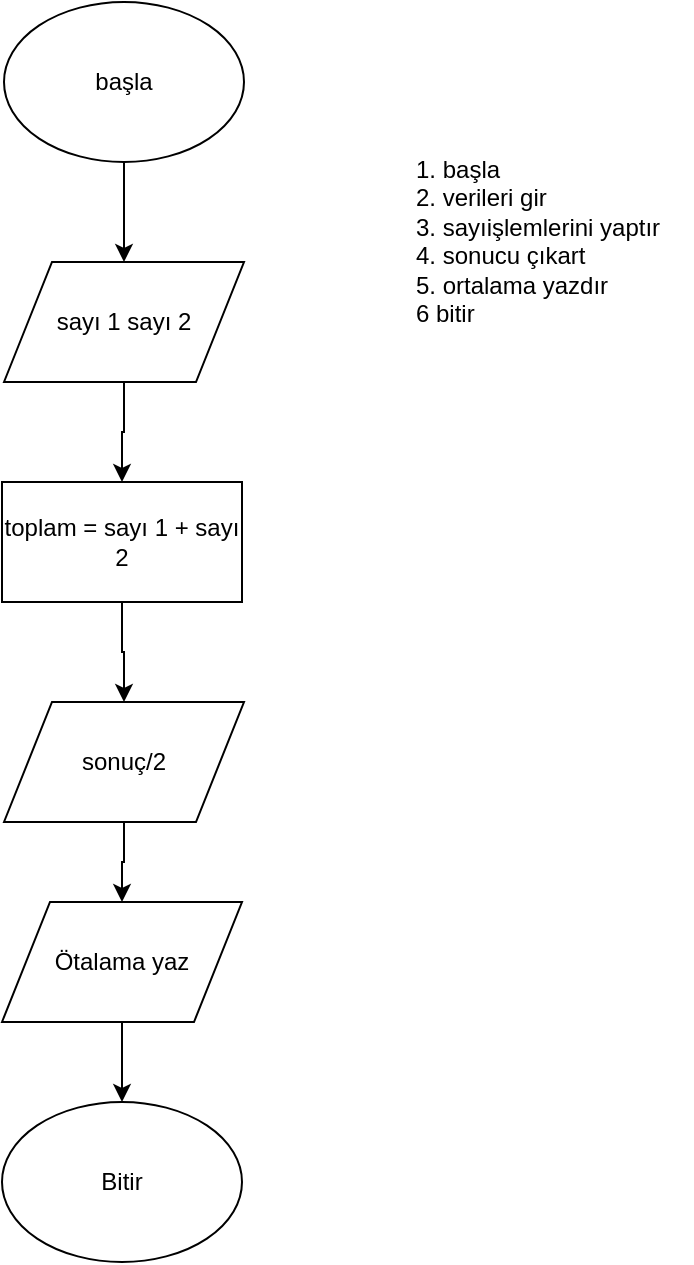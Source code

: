 <mxfile version="12.1.2" type="device" pages="1"><diagram id="5LuTVKR3yL6VaZ0pIO-n" name="Page-1"><mxGraphModel dx="768" dy="451" grid="1" gridSize="10" guides="1" tooltips="1" connect="1" arrows="1" fold="1" page="1" pageScale="1" pageWidth="827" pageHeight="1169" math="0" shadow="0"><root><mxCell id="0"/><mxCell id="1" parent="0"/><mxCell id="0prThdvzTQh1ycWykGmp-1" value="&lt;font style=&quot;vertical-align: inherit&quot;&gt;&lt;font style=&quot;vertical-align: inherit&quot;&gt;başla&lt;/font&gt;&lt;/font&gt;" style="ellipse;whiteSpace=wrap;html=1;" vertex="1" parent="1"><mxGeometry x="280" y="30" width="120" height="80" as="geometry"/></mxCell><mxCell id="0prThdvzTQh1ycWykGmp-8" value="" style="edgeStyle=orthogonalEdgeStyle;rounded=0;orthogonalLoop=1;jettySize=auto;html=1;" edge="1" parent="1" source="0prThdvzTQh1ycWykGmp-2" target="0prThdvzTQh1ycWykGmp-3"><mxGeometry relative="1" as="geometry"/></mxCell><mxCell id="0prThdvzTQh1ycWykGmp-2" value="&lt;font style=&quot;vertical-align: inherit&quot;&gt;&lt;font style=&quot;vertical-align: inherit&quot;&gt;&lt;font style=&quot;vertical-align: inherit&quot;&gt;&lt;font style=&quot;vertical-align: inherit&quot;&gt;sayı 1 sayı 2&lt;/font&gt;&lt;/font&gt;&lt;/font&gt;&lt;/font&gt;" style="shape=parallelogram;perimeter=parallelogramPerimeter;whiteSpace=wrap;html=1;" vertex="1" parent="1"><mxGeometry x="280" y="160" width="120" height="60" as="geometry"/></mxCell><mxCell id="0prThdvzTQh1ycWykGmp-9" value="" style="edgeStyle=orthogonalEdgeStyle;rounded=0;orthogonalLoop=1;jettySize=auto;html=1;" edge="1" parent="1" source="0prThdvzTQh1ycWykGmp-3" target="0prThdvzTQh1ycWykGmp-4"><mxGeometry relative="1" as="geometry"/></mxCell><mxCell id="0prThdvzTQh1ycWykGmp-3" value="&lt;font style=&quot;vertical-align: inherit&quot;&gt;&lt;font style=&quot;vertical-align: inherit&quot;&gt;&lt;font style=&quot;vertical-align: inherit&quot;&gt;&lt;font style=&quot;vertical-align: inherit&quot;&gt;toplam = sayı 1 + sayı 2&lt;/font&gt;&lt;/font&gt;&lt;/font&gt;&lt;/font&gt;" style="rounded=0;whiteSpace=wrap;html=1;" vertex="1" parent="1"><mxGeometry x="279" y="270" width="120" height="60" as="geometry"/></mxCell><mxCell id="0prThdvzTQh1ycWykGmp-12" value="" style="edgeStyle=orthogonalEdgeStyle;rounded=0;orthogonalLoop=1;jettySize=auto;html=1;" edge="1" parent="1" source="0prThdvzTQh1ycWykGmp-4" target="0prThdvzTQh1ycWykGmp-11"><mxGeometry relative="1" as="geometry"/></mxCell><mxCell id="0prThdvzTQh1ycWykGmp-4" value="&lt;font style=&quot;vertical-align: inherit&quot;&gt;&lt;font style=&quot;vertical-align: inherit&quot;&gt;&lt;font style=&quot;vertical-align: inherit&quot;&gt;&lt;font style=&quot;vertical-align: inherit&quot;&gt;sonuç/2&lt;/font&gt;&lt;/font&gt;&lt;/font&gt;&lt;/font&gt;" style="shape=parallelogram;perimeter=parallelogramPerimeter;whiteSpace=wrap;html=1;" vertex="1" parent="1"><mxGeometry x="280" y="380" width="120" height="60" as="geometry"/></mxCell><mxCell id="0prThdvzTQh1ycWykGmp-5" value="&lt;font style=&quot;vertical-align: inherit&quot;&gt;&lt;font style=&quot;vertical-align: inherit&quot;&gt;Bitir&lt;br&gt;&lt;/font&gt;&lt;/font&gt;" style="ellipse;whiteSpace=wrap;html=1;" vertex="1" parent="1"><mxGeometry x="279" y="580" width="120" height="80" as="geometry"/></mxCell><mxCell id="0prThdvzTQh1ycWykGmp-7" value="" style="endArrow=classic;html=1;exitX=0.5;exitY=1;exitDx=0;exitDy=0;entryX=0.5;entryY=0;entryDx=0;entryDy=0;" edge="1" parent="1" source="0prThdvzTQh1ycWykGmp-1" target="0prThdvzTQh1ycWykGmp-2"><mxGeometry width="50" height="50" relative="1" as="geometry"><mxPoint x="280" y="640" as="sourcePoint"/><mxPoint x="330" y="590" as="targetPoint"/></mxGeometry></mxCell><mxCell id="0prThdvzTQh1ycWykGmp-13" value="" style="edgeStyle=orthogonalEdgeStyle;rounded=0;orthogonalLoop=1;jettySize=auto;html=1;" edge="1" parent="1" source="0prThdvzTQh1ycWykGmp-11" target="0prThdvzTQh1ycWykGmp-5"><mxGeometry relative="1" as="geometry"/></mxCell><mxCell id="0prThdvzTQh1ycWykGmp-11" value="&lt;font style=&quot;vertical-align: inherit&quot;&gt;&lt;font style=&quot;vertical-align: inherit&quot;&gt;Ötalama yaz&lt;/font&gt;&lt;/font&gt;" style="shape=parallelogram;perimeter=parallelogramPerimeter;whiteSpace=wrap;html=1;" vertex="1" parent="1"><mxGeometry x="279" y="480" width="120" height="60" as="geometry"/></mxCell><mxCell id="0prThdvzTQh1ycWykGmp-14" value="&lt;font style=&quot;vertical-align: inherit&quot;&gt;&lt;font style=&quot;vertical-align: inherit&quot;&gt;1. başla&lt;br&gt;2. verileri gir&lt;br&gt;3. sayıişlemlerini yaptır&lt;br&gt;4. sonucu çıkart&lt;br&gt;5. ortalama yazdır&lt;br&gt;6 bitir&lt;br&gt;&lt;br&gt;&lt;br&gt;&lt;/font&gt;&lt;/font&gt;" style="text;html=1;resizable=0;points=[];autosize=1;align=left;verticalAlign=top;spacingTop=-4;" vertex="1" parent="1"><mxGeometry x="484" y="104" width="140" height="110" as="geometry"/></mxCell></root></mxGraphModel></diagram></mxfile>